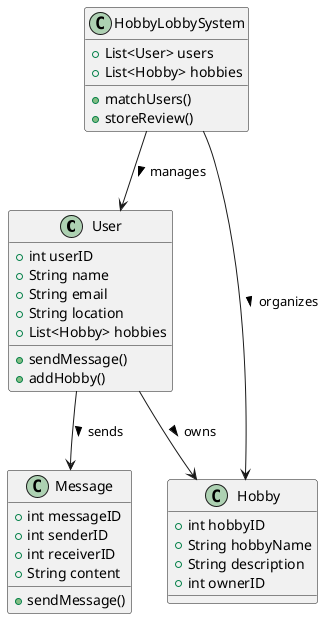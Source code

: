 @startuml
class User {
    + int userID      
    + String name
    + String email
    + String location
    + List<Hobby> hobbies
    + sendMessage()
    + addHobby()
}

class Hobby {
    + int hobbyID     
    + String hobbyName
    + String description
    + int ownerID    
}

class Message {
    + int messageID   
    + int senderID    
    + int receiverID  
    + String content
    + sendMessage()
}

class HobbyLobbySystem {
    + List<User> users
    + List<Hobby> hobbies
    + matchUsers()
    + storeReview()
}

User --> Hobby : owns >
User --> Message : sends >
HobbyLobbySystem --> User : manages >
HobbyLobbySystem --> Hobby : organizes >

@enduml
